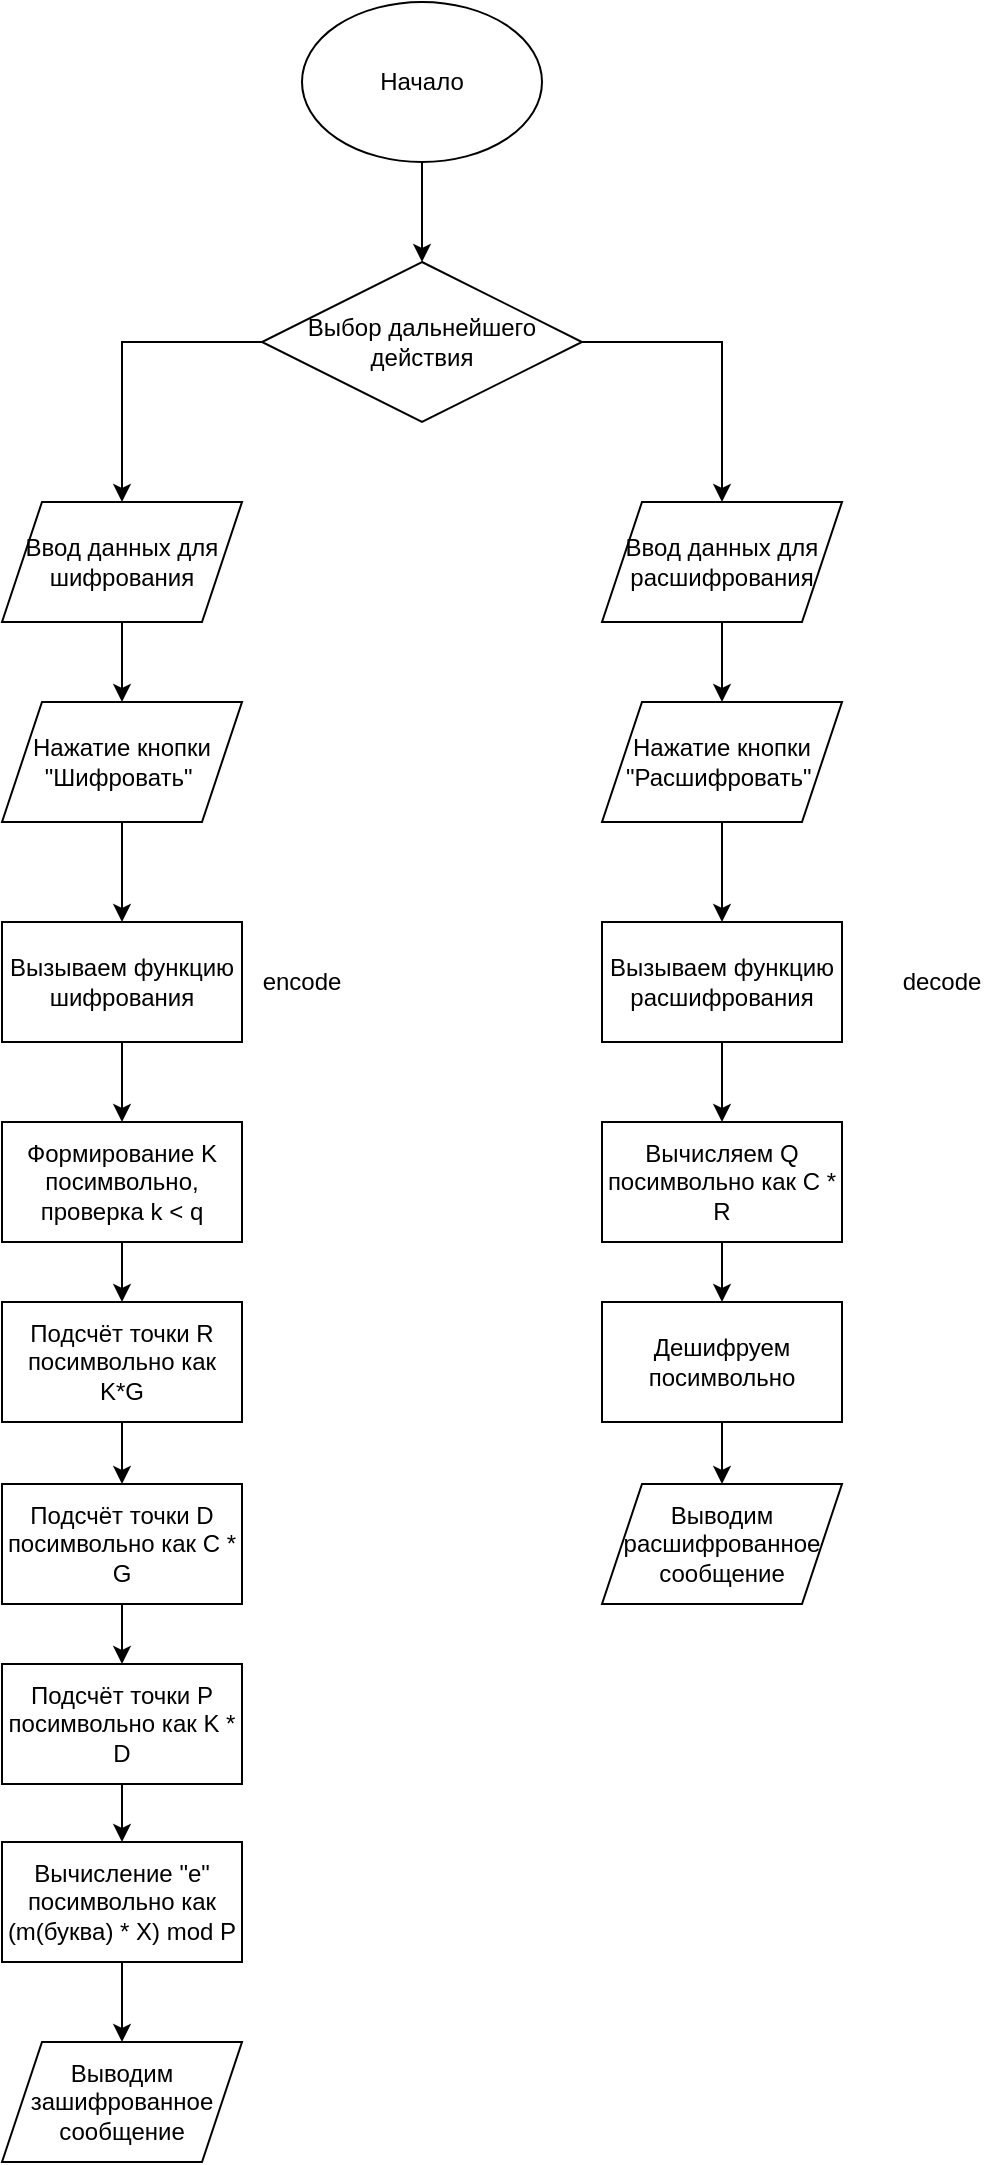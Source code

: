 <mxfile version="21.3.5" type="device">
  <diagram name="Страница 1" id="Bz_lrxthTzE5kPFzRARQ">
    <mxGraphModel dx="395" dy="629" grid="1" gridSize="10" guides="1" tooltips="1" connect="1" arrows="1" fold="1" page="1" pageScale="1" pageWidth="827" pageHeight="1169" math="0" shadow="0">
      <root>
        <mxCell id="0" />
        <mxCell id="1" parent="0" />
        <mxCell id="dbUdUkjzLWqy8CMi3rsd-3" value="" style="edgeStyle=orthogonalEdgeStyle;rounded=0;orthogonalLoop=1;jettySize=auto;html=1;" parent="1" source="dbUdUkjzLWqy8CMi3rsd-1" target="dbUdUkjzLWqy8CMi3rsd-2" edge="1">
          <mxGeometry relative="1" as="geometry" />
        </mxCell>
        <mxCell id="dbUdUkjzLWqy8CMi3rsd-1" value="Начало" style="ellipse;whiteSpace=wrap;html=1;" parent="1" vertex="1">
          <mxGeometry x="170" y="350" width="120" height="80" as="geometry" />
        </mxCell>
        <mxCell id="dbUdUkjzLWqy8CMi3rsd-6" value="" style="edgeStyle=orthogonalEdgeStyle;rounded=0;orthogonalLoop=1;jettySize=auto;html=1;" parent="1" source="dbUdUkjzLWqy8CMi3rsd-2" target="dbUdUkjzLWqy8CMi3rsd-5" edge="1">
          <mxGeometry relative="1" as="geometry" />
        </mxCell>
        <mxCell id="dbUdUkjzLWqy8CMi3rsd-8" value="" style="edgeStyle=orthogonalEdgeStyle;rounded=0;orthogonalLoop=1;jettySize=auto;html=1;" parent="1" source="dbUdUkjzLWqy8CMi3rsd-2" target="dbUdUkjzLWqy8CMi3rsd-7" edge="1">
          <mxGeometry relative="1" as="geometry" />
        </mxCell>
        <mxCell id="dbUdUkjzLWqy8CMi3rsd-2" value="Выбор дальнейшего действия" style="rhombus;whiteSpace=wrap;html=1;" parent="1" vertex="1">
          <mxGeometry x="150" y="480" width="160" height="80" as="geometry" />
        </mxCell>
        <mxCell id="dbUdUkjzLWqy8CMi3rsd-10" value="" style="edgeStyle=orthogonalEdgeStyle;rounded=0;orthogonalLoop=1;jettySize=auto;html=1;" parent="1" source="dbUdUkjzLWqy8CMi3rsd-5" target="dbUdUkjzLWqy8CMi3rsd-9" edge="1">
          <mxGeometry relative="1" as="geometry" />
        </mxCell>
        <mxCell id="dbUdUkjzLWqy8CMi3rsd-5" value="Ввод данных для шифрования" style="shape=parallelogram;perimeter=parallelogramPerimeter;whiteSpace=wrap;html=1;fixedSize=1;" parent="1" vertex="1">
          <mxGeometry x="20" y="600" width="120" height="60" as="geometry" />
        </mxCell>
        <mxCell id="dbUdUkjzLWqy8CMi3rsd-12" value="" style="edgeStyle=orthogonalEdgeStyle;rounded=0;orthogonalLoop=1;jettySize=auto;html=1;" parent="1" source="dbUdUkjzLWqy8CMi3rsd-7" target="dbUdUkjzLWqy8CMi3rsd-11" edge="1">
          <mxGeometry relative="1" as="geometry" />
        </mxCell>
        <mxCell id="dbUdUkjzLWqy8CMi3rsd-7" value="Ввод данных для расшифрования" style="shape=parallelogram;perimeter=parallelogramPerimeter;whiteSpace=wrap;html=1;fixedSize=1;" parent="1" vertex="1">
          <mxGeometry x="320" y="600" width="120" height="60" as="geometry" />
        </mxCell>
        <mxCell id="dbUdUkjzLWqy8CMi3rsd-14" value="" style="edgeStyle=orthogonalEdgeStyle;rounded=0;orthogonalLoop=1;jettySize=auto;html=1;" parent="1" source="dbUdUkjzLWqy8CMi3rsd-9" edge="1">
          <mxGeometry relative="1" as="geometry">
            <mxPoint x="80" y="810" as="targetPoint" />
          </mxGeometry>
        </mxCell>
        <mxCell id="dbUdUkjzLWqy8CMi3rsd-9" value="Нажатие кнопки &quot;Шифровать&quot;&amp;nbsp;" style="shape=parallelogram;perimeter=parallelogramPerimeter;whiteSpace=wrap;html=1;fixedSize=1;" parent="1" vertex="1">
          <mxGeometry x="20" y="700" width="120" height="60" as="geometry" />
        </mxCell>
        <mxCell id="7dLT9rwAJLstXbqfptv8-66" value="" style="edgeStyle=orthogonalEdgeStyle;rounded=0;orthogonalLoop=1;jettySize=auto;html=1;" edge="1" parent="1" source="dbUdUkjzLWqy8CMi3rsd-11" target="7dLT9rwAJLstXbqfptv8-56">
          <mxGeometry relative="1" as="geometry" />
        </mxCell>
        <mxCell id="dbUdUkjzLWqy8CMi3rsd-11" value="Нажатие кнопки &quot;Расшифровать&quot;&amp;nbsp;" style="shape=parallelogram;perimeter=parallelogramPerimeter;whiteSpace=wrap;html=1;fixedSize=1;" parent="1" vertex="1">
          <mxGeometry x="320" y="700" width="120" height="60" as="geometry" />
        </mxCell>
        <mxCell id="7dLT9rwAJLstXbqfptv8-34" value="Выводим зашифрованное сообщение" style="shape=parallelogram;perimeter=parallelogramPerimeter;whiteSpace=wrap;html=1;fixedSize=1;" vertex="1" parent="1">
          <mxGeometry x="20" y="1370" width="120" height="60" as="geometry" />
        </mxCell>
        <mxCell id="7dLT9rwAJLstXbqfptv8-42" value="" style="edgeStyle=orthogonalEdgeStyle;rounded=0;orthogonalLoop=1;jettySize=auto;html=1;" edge="1" parent="1" source="7dLT9rwAJLstXbqfptv8-39" target="7dLT9rwAJLstXbqfptv8-41">
          <mxGeometry relative="1" as="geometry" />
        </mxCell>
        <mxCell id="7dLT9rwAJLstXbqfptv8-39" value="Вызываем функцию шифрования" style="rounded=0;whiteSpace=wrap;html=1;" vertex="1" parent="1">
          <mxGeometry x="20" y="810" width="120" height="60" as="geometry" />
        </mxCell>
        <mxCell id="7dLT9rwAJLstXbqfptv8-40" value="encode" style="text;html=1;strokeColor=none;fillColor=none;align=center;verticalAlign=middle;whiteSpace=wrap;rounded=0;" vertex="1" parent="1">
          <mxGeometry x="140" y="825" width="60" height="30" as="geometry" />
        </mxCell>
        <mxCell id="7dLT9rwAJLstXbqfptv8-44" value="" style="edgeStyle=orthogonalEdgeStyle;rounded=0;orthogonalLoop=1;jettySize=auto;html=1;" edge="1" parent="1" source="7dLT9rwAJLstXbqfptv8-41" target="7dLT9rwAJLstXbqfptv8-43">
          <mxGeometry relative="1" as="geometry" />
        </mxCell>
        <mxCell id="7dLT9rwAJLstXbqfptv8-41" value="Формирование K посимвольно, проверка k &amp;lt; q" style="whiteSpace=wrap;html=1;rounded=0;" vertex="1" parent="1">
          <mxGeometry x="20" y="910" width="120" height="60" as="geometry" />
        </mxCell>
        <mxCell id="7dLT9rwAJLstXbqfptv8-46" value="" style="edgeStyle=orthogonalEdgeStyle;rounded=0;orthogonalLoop=1;jettySize=auto;html=1;" edge="1" parent="1" source="7dLT9rwAJLstXbqfptv8-43" target="7dLT9rwAJLstXbqfptv8-45">
          <mxGeometry relative="1" as="geometry" />
        </mxCell>
        <mxCell id="7dLT9rwAJLstXbqfptv8-43" value="Подсчёт точки R посимвольно как K*G" style="whiteSpace=wrap;html=1;rounded=0;" vertex="1" parent="1">
          <mxGeometry x="20" y="1000" width="120" height="60" as="geometry" />
        </mxCell>
        <mxCell id="7dLT9rwAJLstXbqfptv8-49" value="" style="edgeStyle=orthogonalEdgeStyle;rounded=0;orthogonalLoop=1;jettySize=auto;html=1;" edge="1" parent="1" source="7dLT9rwAJLstXbqfptv8-45" target="7dLT9rwAJLstXbqfptv8-48">
          <mxGeometry relative="1" as="geometry" />
        </mxCell>
        <mxCell id="7dLT9rwAJLstXbqfptv8-45" value="Подсчёт точки D посимвольно как C * G" style="whiteSpace=wrap;html=1;rounded=0;" vertex="1" parent="1">
          <mxGeometry x="20" y="1091" width="120" height="60" as="geometry" />
        </mxCell>
        <mxCell id="7dLT9rwAJLstXbqfptv8-52" value="" style="edgeStyle=orthogonalEdgeStyle;rounded=0;orthogonalLoop=1;jettySize=auto;html=1;" edge="1" parent="1" source="7dLT9rwAJLstXbqfptv8-48" target="7dLT9rwAJLstXbqfptv8-51">
          <mxGeometry relative="1" as="geometry" />
        </mxCell>
        <mxCell id="7dLT9rwAJLstXbqfptv8-48" value="Подсчёт точки P посимвольно как K * D" style="rounded=0;whiteSpace=wrap;html=1;" vertex="1" parent="1">
          <mxGeometry x="20" y="1181" width="120" height="60" as="geometry" />
        </mxCell>
        <mxCell id="7dLT9rwAJLstXbqfptv8-53" value="" style="edgeStyle=orthogonalEdgeStyle;rounded=0;orthogonalLoop=1;jettySize=auto;html=1;" edge="1" parent="1" source="7dLT9rwAJLstXbqfptv8-51" target="7dLT9rwAJLstXbqfptv8-34">
          <mxGeometry relative="1" as="geometry" />
        </mxCell>
        <mxCell id="7dLT9rwAJLstXbqfptv8-51" value="Вычисление &quot;e&quot; посимвольно как (m(буква) * X) mod P" style="whiteSpace=wrap;html=1;rounded=0;" vertex="1" parent="1">
          <mxGeometry x="20" y="1270" width="120" height="60" as="geometry" />
        </mxCell>
        <mxCell id="7dLT9rwAJLstXbqfptv8-55" value="" style="edgeStyle=orthogonalEdgeStyle;rounded=0;orthogonalLoop=1;jettySize=auto;html=1;" edge="1" parent="1" source="7dLT9rwAJLstXbqfptv8-56" target="7dLT9rwAJLstXbqfptv8-58">
          <mxGeometry relative="1" as="geometry" />
        </mxCell>
        <mxCell id="7dLT9rwAJLstXbqfptv8-56" value="Вызываем функцию расшифрования" style="rounded=0;whiteSpace=wrap;html=1;" vertex="1" parent="1">
          <mxGeometry x="320" y="810" width="120" height="60" as="geometry" />
        </mxCell>
        <mxCell id="7dLT9rwAJLstXbqfptv8-57" value="" style="edgeStyle=orthogonalEdgeStyle;rounded=0;orthogonalLoop=1;jettySize=auto;html=1;" edge="1" parent="1" source="7dLT9rwAJLstXbqfptv8-58" target="7dLT9rwAJLstXbqfptv8-60">
          <mxGeometry relative="1" as="geometry" />
        </mxCell>
        <mxCell id="7dLT9rwAJLstXbqfptv8-58" value="Вычисляем Q посимвольно как C * R" style="whiteSpace=wrap;html=1;rounded=0;" vertex="1" parent="1">
          <mxGeometry x="320" y="910" width="120" height="60" as="geometry" />
        </mxCell>
        <mxCell id="7dLT9rwAJLstXbqfptv8-68" value="" style="edgeStyle=orthogonalEdgeStyle;rounded=0;orthogonalLoop=1;jettySize=auto;html=1;" edge="1" parent="1" source="7dLT9rwAJLstXbqfptv8-60" target="7dLT9rwAJLstXbqfptv8-67">
          <mxGeometry relative="1" as="geometry" />
        </mxCell>
        <mxCell id="7dLT9rwAJLstXbqfptv8-60" value="Дешифруем посимвольно" style="whiteSpace=wrap;html=1;rounded=0;" vertex="1" parent="1">
          <mxGeometry x="320" y="1000" width="120" height="60" as="geometry" />
        </mxCell>
        <mxCell id="7dLT9rwAJLstXbqfptv8-67" value="Выводим расшифрованное сообщение" style="shape=parallelogram;perimeter=parallelogramPerimeter;whiteSpace=wrap;html=1;fixedSize=1;" vertex="1" parent="1">
          <mxGeometry x="320" y="1091" width="120" height="60" as="geometry" />
        </mxCell>
        <mxCell id="7dLT9rwAJLstXbqfptv8-69" value="decode" style="text;html=1;strokeColor=none;fillColor=none;align=center;verticalAlign=middle;whiteSpace=wrap;rounded=0;" vertex="1" parent="1">
          <mxGeometry x="460" y="825" width="60" height="30" as="geometry" />
        </mxCell>
      </root>
    </mxGraphModel>
  </diagram>
</mxfile>
